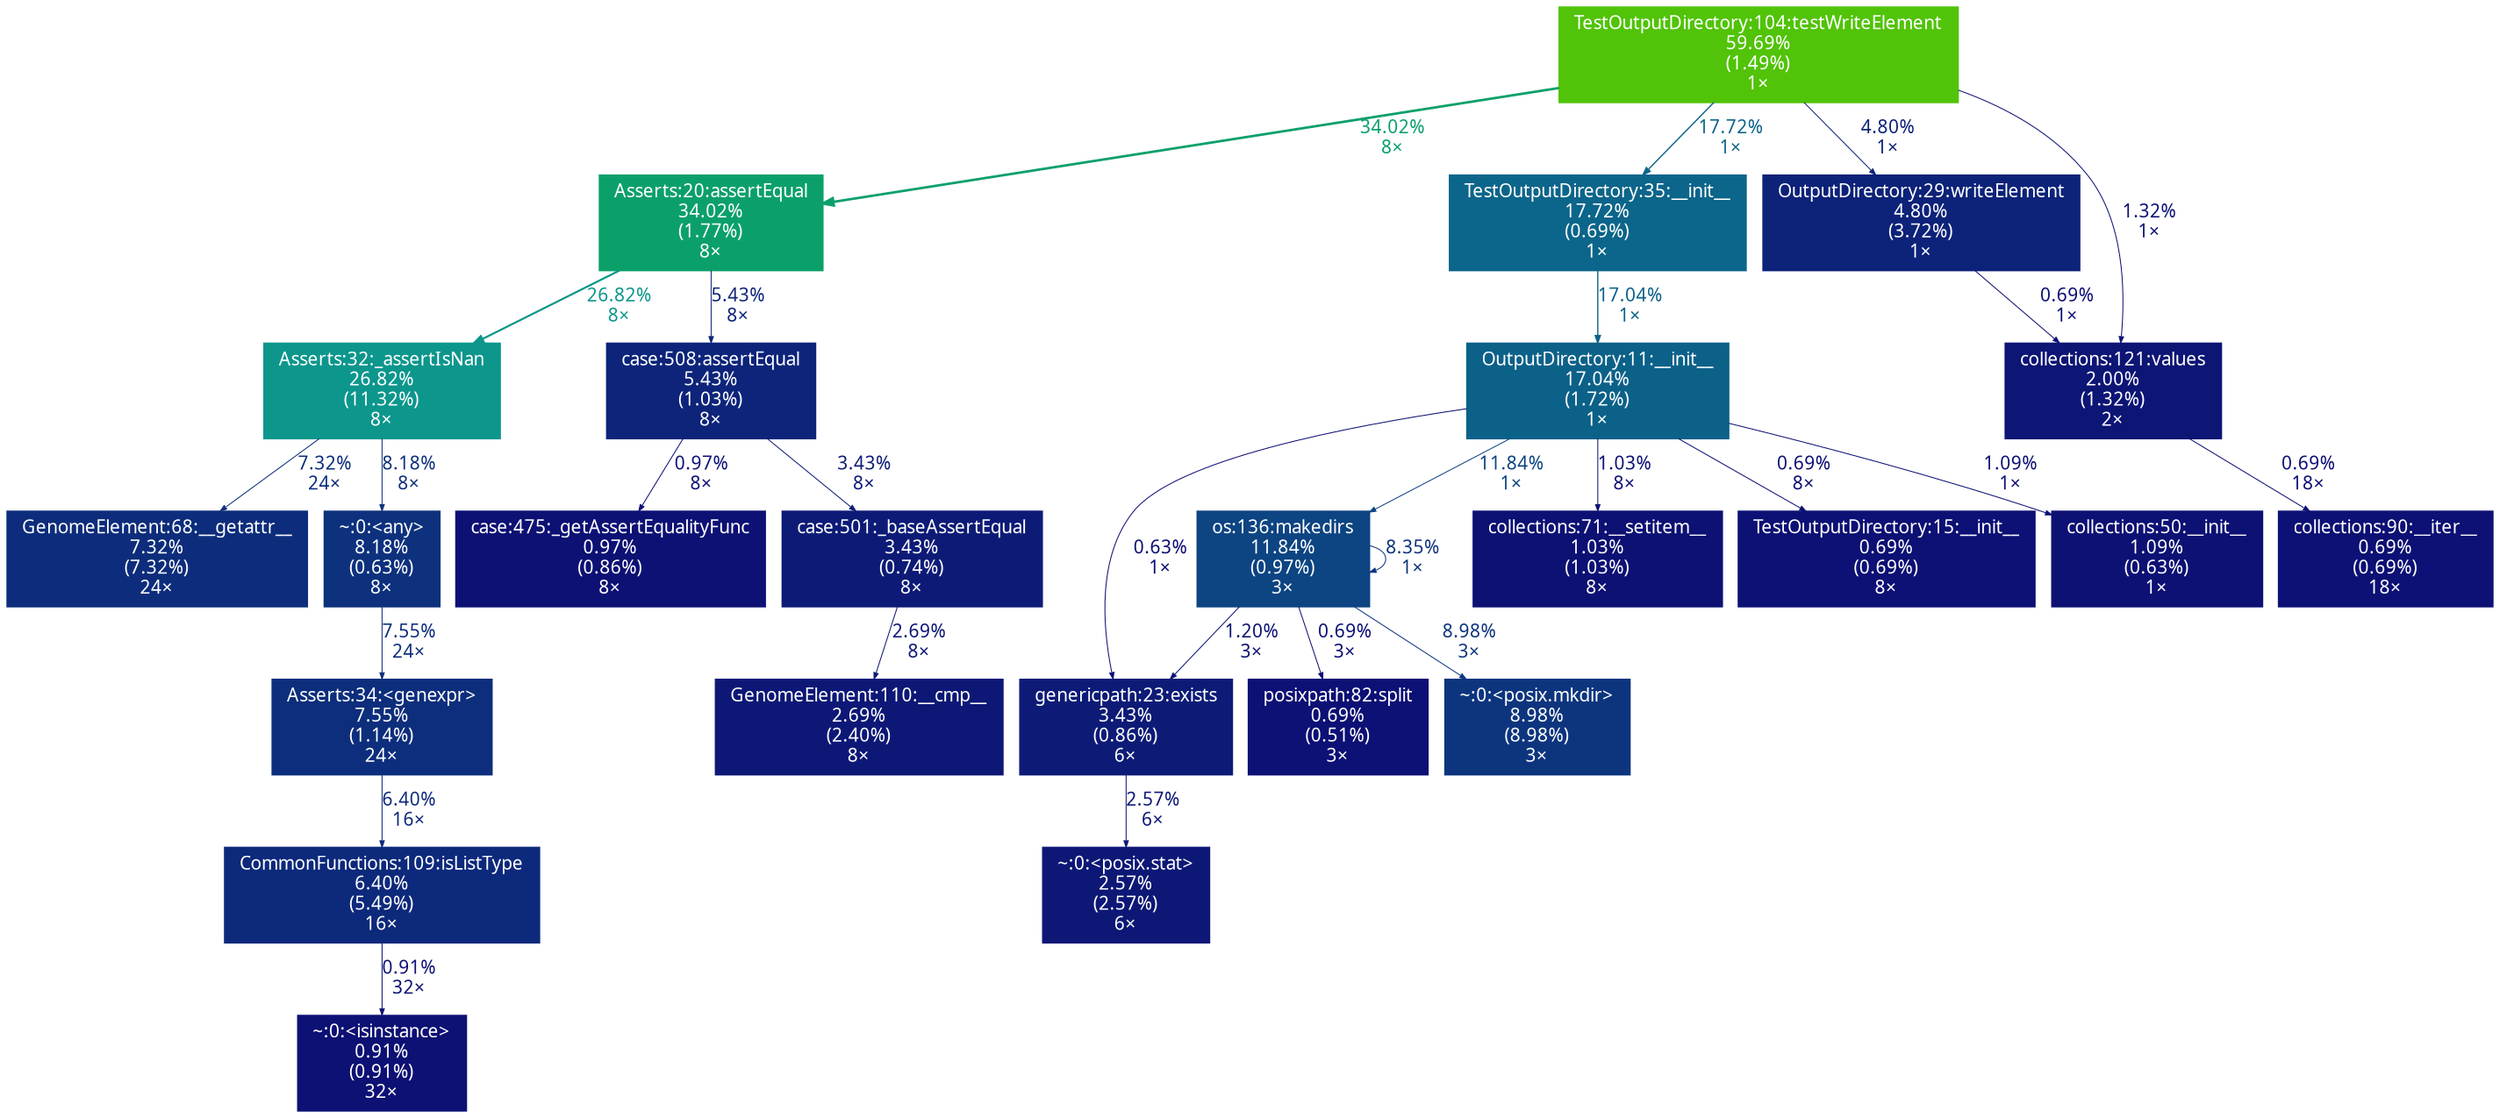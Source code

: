 digraph {
	graph [fontname=vera, nodesep=0.125, ranksep=0.25];
	node [fontcolor=white, fontname=vera, height=0, shape=box, style=filled, width=0];
	edge [fontname=vera];
	4 [color="#0d2d7c", fontcolor="#ffffff", fontsize="10.00", label="GenomeElement:68:__getattr__\n7.32%\n(7.32%)\n24×", tooltip="/Users/sveinugu/PycharmProjects/gtrackcore/gtrackcore/input/core/GenomeElement.py"];
	5 [color="#0c968c", fontcolor="#ffffff", fontsize="10.00", label="Asserts:32:_assertIsNan\n26.82%\n(11.32%)\n8×", tooltip="/Users/sveinugu/PycharmProjects/gtrackcore/gtrackcore/test/common/Asserts.py"];
	5 -> 4 [arrowsize="0.35", color="#0d2d7c", fontcolor="#0d2d7c", fontsize="10.00", label="7.32%\n24×", labeldistance="0.50", penwidth="0.50"];
	5 -> 22 [arrowsize="0.35", color="#0d317d", fontcolor="#0d317d", fontsize="10.00", label="8.18%\n8×", labeldistance="0.50", penwidth="0.50"];
	10 [color="#0c6189", fontcolor="#ffffff", fontsize="10.00", label="OutputDirectory:11:__init__\n17.04%\n(1.72%)\n1×", tooltip="/Users/sveinugu/PycharmProjects/gtrackcore/gtrackcore/preprocess/memmap/OutputDirectory.py"];
	10 -> 48 [arrowsize="0.35", color="#0d0f74", fontcolor="#0d0f74", fontsize="10.00", label="0.63%\n1×", labeldistance="0.50", penwidth="0.50"];
	10 -> 49 [arrowsize="0.35", color="#0d4482", fontcolor="#0d4482", fontsize="10.00", label="11.84%\n1×", labeldistance="0.50", penwidth="0.50"];
	10 -> 54 [arrowsize="0.35", color="#0d1174", fontcolor="#0d1174", fontsize="10.00", label="1.03%\n8×", labeldistance="0.50", penwidth="0.50"];
	10 -> 62 [arrowsize="0.35", color="#0d1074", fontcolor="#0d1074", fontsize="10.00", label="0.69%\n8×", labeldistance="0.50", penwidth="0.50"];
	10 -> 64 [arrowsize="0.35", color="#0d1174", fontcolor="#0d1174", fontsize="10.00", label="1.09%\n1×", labeldistance="0.50", penwidth="0.50"];
	11 [color="#0d1174", fontcolor="#ffffff", fontsize="10.00", label="case:475:_getAssertEqualityFunc\n0.97%\n(0.86%)\n8×", tooltip="/Users/sveinugu/miniconda2/lib/python2.7/unittest/case.py"];
	12 [color="#0ba06a", fontcolor="#ffffff", fontsize="10.00", label="Asserts:20:assertEqual\n34.02%\n(1.77%)\n8×", tooltip="/Users/sveinugu/PycharmProjects/gtrackcore/gtrackcore/test/common/Asserts.py"];
	12 -> 5 [arrowsize="0.52", color="#0c968c", fontcolor="#0c968c", fontsize="10.00", label="26.82%\n8×", labeldistance="1.07", penwidth="1.07"];
	12 -> 41 [arrowsize="0.35", color="#0d247a", fontcolor="#0d247a", fontsize="10.00", label="5.43%\n8×", labeldistance="0.50", penwidth="0.50"];
	13 [color="#51c308", fontcolor="#ffffff", fontsize="10.00", label="TestOutputDirectory:104:testWriteElement\n59.69%\n(1.49%)\n1×", tooltip="/Users/sveinugu/PycharmProjects/gtrackcore/gtrackcore/test/memmap/TestOutputDirectory.py"];
	13 -> 12 [arrowsize="0.58", color="#0ba06a", fontcolor="#0ba06a", fontsize="10.00", label="34.02%\n8×", labeldistance="1.36", penwidth="1.36"];
	13 -> 28 [arrowsize="0.42", color="#0c658a", fontcolor="#0c658a", fontsize="10.00", label="17.72%\n1×", labeldistance="0.71", penwidth="0.71"];
	13 -> 39 [arrowsize="0.35", color="#0d2279", fontcolor="#0d2279", fontsize="10.00", label="4.80%\n1×", labeldistance="0.50", penwidth="0.50"];
	13 -> 55 [arrowsize="0.35", color="#0d1274", fontcolor="#0d1274", fontsize="10.00", label="1.32%\n1×", labeldistance="0.50", penwidth="0.50"];
	22 [color="#0d317d", fontcolor="#ffffff", fontsize="10.00", label="~:0:<any>\n8.18%\n(0.63%)\n8×", tooltip="~"];
	22 -> 38 [arrowsize="0.35", color="#0d2e7c", fontcolor="#0d2e7c", fontsize="10.00", label="7.55%\n24×", labeldistance="0.50", penwidth="0.50"];
	28 [color="#0c658a", fontcolor="#ffffff", fontsize="10.00", label="TestOutputDirectory:35:__init__\n17.72%\n(0.69%)\n1×", tooltip="/Users/sveinugu/PycharmProjects/gtrackcore/gtrackcore/test/memmap/TestOutputDirectory.py"];
	28 -> 10 [arrowsize="0.41", color="#0c6189", fontcolor="#0c6189", fontsize="10.00", label="17.04%\n1×", labeldistance="0.68", penwidth="0.68"];
	32 [color="#0d1876", fontcolor="#ffffff", fontsize="10.00", label="GenomeElement:110:__cmp__\n2.69%\n(2.40%)\n8×", tooltip="/Users/sveinugu/PycharmProjects/gtrackcore/gtrackcore/input/core/GenomeElement.py"];
	33 [color="#0d1b77", fontcolor="#ffffff", fontsize="10.00", label="case:501:_baseAssertEqual\n3.43%\n(0.74%)\n8×", tooltip="/Users/sveinugu/miniconda2/lib/python2.7/unittest/case.py"];
	33 -> 32 [arrowsize="0.35", color="#0d1876", fontcolor="#0d1876", fontsize="10.00", label="2.69%\n8×", labeldistance="0.50", penwidth="0.50"];
	38 [color="#0d2e7c", fontcolor="#ffffff", fontsize="10.00", label="Asserts:34:<genexpr>\n7.55%\n(1.14%)\n24×", tooltip="/Users/sveinugu/PycharmProjects/gtrackcore/gtrackcore/test/common/Asserts.py"];
	38 -> 66 [arrowsize="0.35", color="#0d297b", fontcolor="#0d297b", fontsize="10.00", label="6.40%\n16×", labeldistance="0.50", penwidth="0.50"];
	39 [color="#0d2279", fontcolor="#ffffff", fontsize="10.00", label="OutputDirectory:29:writeElement\n4.80%\n(3.72%)\n1×", tooltip="/Users/sveinugu/PycharmProjects/gtrackcore/gtrackcore/preprocess/memmap/OutputDirectory.py"];
	39 -> 55 [arrowsize="0.35", color="#0d1074", fontcolor="#0d1074", fontsize="10.00", label="0.69%\n1×", labeldistance="0.50", penwidth="0.50"];
	41 [color="#0d247a", fontcolor="#ffffff", fontsize="10.00", label="case:508:assertEqual\n5.43%\n(1.03%)\n8×", tooltip="/Users/sveinugu/miniconda2/lib/python2.7/unittest/case.py"];
	41 -> 11 [arrowsize="0.35", color="#0d1174", fontcolor="#0d1174", fontsize="10.00", label="0.97%\n8×", labeldistance="0.50", penwidth="0.50"];
	41 -> 33 [arrowsize="0.35", color="#0d1b77", fontcolor="#0d1b77", fontsize="10.00", label="3.43%\n8×", labeldistance="0.50", penwidth="0.50"];
	48 [color="#0d1b77", fontcolor="#ffffff", fontsize="10.00", label="genericpath:23:exists\n3.43%\n(0.86%)\n6×", tooltip="/Users/sveinugu/miniconda2/lib/python2.7/genericpath.py"];
	48 -> 63 [arrowsize="0.35", color="#0d1876", fontcolor="#0d1876", fontsize="10.00", label="2.57%\n6×", labeldistance="0.50", penwidth="0.50"];
	49 [color="#0d4482", fontcolor="#ffffff", fontsize="10.00", label="os:136:makedirs\n11.84%\n(0.97%)\n3×", tooltip="/Users/sveinugu/miniconda2/lib/python2.7/os.py"];
	49 -> 48 [arrowsize="0.35", color="#0d1274", fontcolor="#0d1274", fontsize="10.00", label="1.20%\n3×", labeldistance="0.50", penwidth="0.50"];
	49 -> 49 [arrowsize="0.35", color="#0d327d", fontcolor="#0d327d", fontsize="10.00", label="8.35%\n1×", labeldistance="0.50", penwidth="0.50"];
	49 -> 68 [arrowsize="0.35", color="#0d1074", fontcolor="#0d1074", fontsize="10.00", label="0.69%\n3×", labeldistance="0.50", penwidth="0.50"];
	49 -> 88 [arrowsize="0.35", color="#0d357e", fontcolor="#0d357e", fontsize="10.00", label="8.98%\n3×", labeldistance="0.50", penwidth="0.50"];
	54 [color="#0d1174", fontcolor="#ffffff", fontsize="10.00", label="collections:71:__setitem__\n1.03%\n(1.03%)\n8×", tooltip="/Users/sveinugu/miniconda2/lib/python2.7/collections.py"];
	55 [color="#0d1575", fontcolor="#ffffff", fontsize="10.00", label="collections:121:values\n2.00%\n(1.32%)\n2×", tooltip="/Users/sveinugu/miniconda2/lib/python2.7/collections.py"];
	55 -> 59 [arrowsize="0.35", color="#0d1074", fontcolor="#0d1074", fontsize="10.00", label="0.69%\n18×", labeldistance="0.50", penwidth="0.50"];
	59 [color="#0d1074", fontcolor="#ffffff", fontsize="10.00", label="collections:90:__iter__\n0.69%\n(0.69%)\n18×", tooltip="/Users/sveinugu/miniconda2/lib/python2.7/collections.py"];
	62 [color="#0d1074", fontcolor="#ffffff", fontsize="10.00", label="TestOutputDirectory:15:__init__\n0.69%\n(0.69%)\n8×", tooltip="/Users/sveinugu/PycharmProjects/gtrackcore/gtrackcore/test/memmap/TestOutputDirectory.py"];
	63 [color="#0d1876", fontcolor="#ffffff", fontsize="10.00", label="~:0:<posix.stat>\n2.57%\n(2.57%)\n6×", tooltip="~"];
	64 [color="#0d1174", fontcolor="#ffffff", fontsize="10.00", label="collections:50:__init__\n1.09%\n(0.63%)\n1×", tooltip="/Users/sveinugu/miniconda2/lib/python2.7/collections.py"];
	66 [color="#0d297b", fontcolor="#ffffff", fontsize="10.00", label="CommonFunctions:109:isListType\n6.40%\n(5.49%)\n16×", tooltip="/Users/sveinugu/PycharmProjects/gtrackcore/gtrackcore/util/CommonFunctions.py"];
	66 -> 79 [arrowsize="0.35", color="#0d1174", fontcolor="#0d1174", fontsize="10.00", label="0.91%\n32×", labeldistance="0.50", penwidth="0.50"];
	68 [color="#0d1074", fontcolor="#ffffff", fontsize="10.00", label="posixpath:82:split\n0.69%\n(0.51%)\n3×", tooltip="/Users/sveinugu/miniconda2/lib/python2.7/posixpath.py"];
	79 [color="#0d1174", fontcolor="#ffffff", fontsize="10.00", label="~:0:<isinstance>\n0.91%\n(0.91%)\n32×", tooltip="~"];
	88 [color="#0d357e", fontcolor="#ffffff", fontsize="10.00", label="~:0:<posix.mkdir>\n8.98%\n(8.98%)\n3×", tooltip="~"];
}
